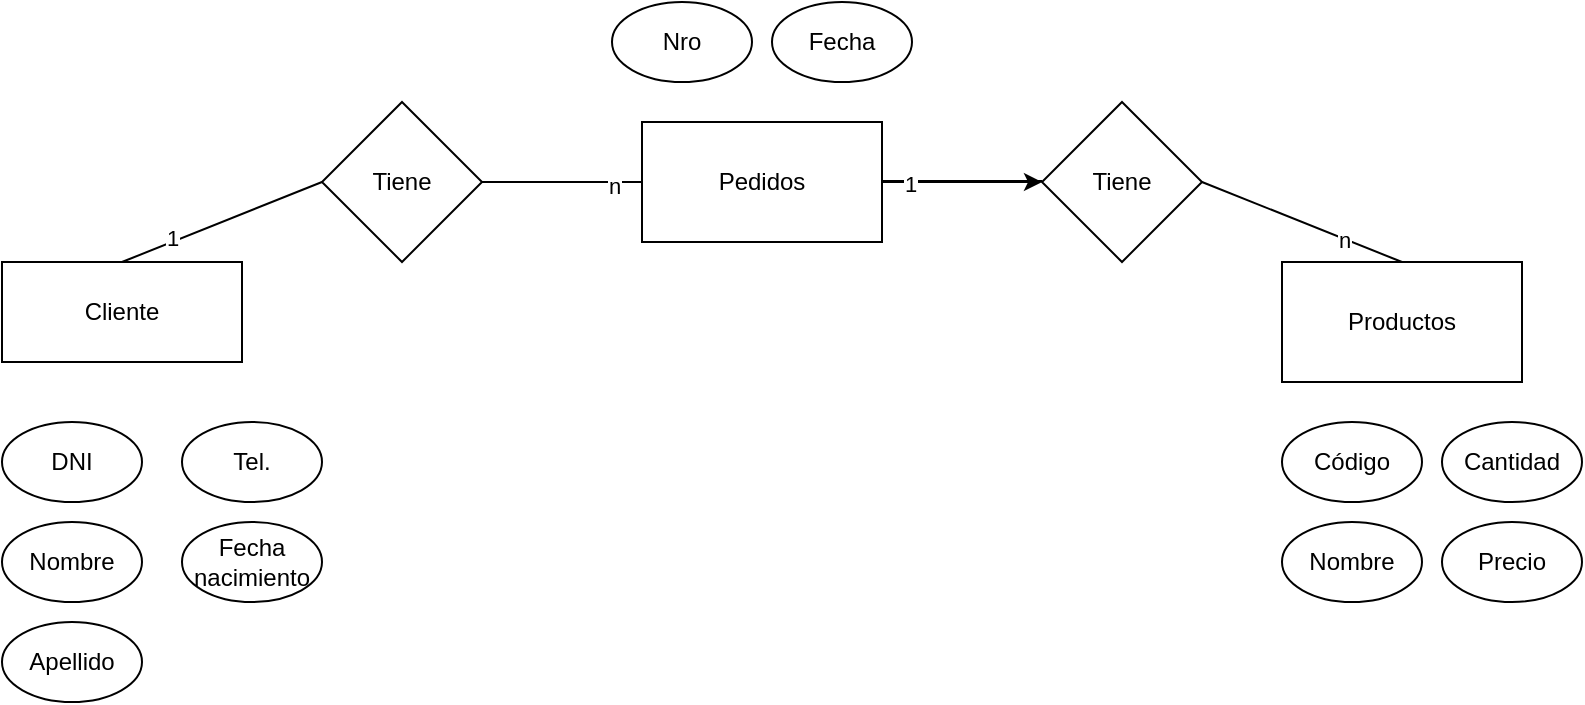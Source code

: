 <mxfile version="20.3.2" type="github">
  <diagram id="AvsYB0YI7WET9i5dmit7" name="Page-1">
    <mxGraphModel dx="879" dy="601" grid="1" gridSize="10" guides="1" tooltips="1" connect="1" arrows="1" fold="1" page="1" pageScale="1" pageWidth="850" pageHeight="1100" math="0" shadow="0">
      <root>
        <mxCell id="0" />
        <mxCell id="1" parent="0" />
        <mxCell id="5TN1G6xjI4NDvHrWanWj-1" value="Cliente" style="rounded=0;whiteSpace=wrap;html=1;" vertex="1" parent="1">
          <mxGeometry x="160" y="240" width="120" height="50" as="geometry" />
        </mxCell>
        <mxCell id="5TN1G6xjI4NDvHrWanWj-22" value="" style="edgeStyle=orthogonalEdgeStyle;rounded=0;orthogonalLoop=1;jettySize=auto;html=1;" edge="1" parent="1" source="5TN1G6xjI4NDvHrWanWj-2" target="5TN1G6xjI4NDvHrWanWj-5">
          <mxGeometry relative="1" as="geometry" />
        </mxCell>
        <mxCell id="5TN1G6xjI4NDvHrWanWj-2" value="Pedidos" style="rounded=0;whiteSpace=wrap;html=1;" vertex="1" parent="1">
          <mxGeometry x="480" y="170" width="120" height="60" as="geometry" />
        </mxCell>
        <mxCell id="5TN1G6xjI4NDvHrWanWj-3" value="Productos" style="rounded=0;whiteSpace=wrap;html=1;" vertex="1" parent="1">
          <mxGeometry x="800" y="240" width="120" height="60" as="geometry" />
        </mxCell>
        <mxCell id="5TN1G6xjI4NDvHrWanWj-4" value="Tiene" style="rhombus;whiteSpace=wrap;html=1;" vertex="1" parent="1">
          <mxGeometry x="320" y="160" width="80" height="80" as="geometry" />
        </mxCell>
        <mxCell id="5TN1G6xjI4NDvHrWanWj-5" value="Tiene" style="rhombus;whiteSpace=wrap;html=1;" vertex="1" parent="1">
          <mxGeometry x="680" y="160" width="80" height="80" as="geometry" />
        </mxCell>
        <mxCell id="5TN1G6xjI4NDvHrWanWj-7" value="" style="endArrow=none;html=1;rounded=0;exitX=0.5;exitY=0;exitDx=0;exitDy=0;entryX=0;entryY=0.5;entryDx=0;entryDy=0;" edge="1" parent="1" source="5TN1G6xjI4NDvHrWanWj-1" target="5TN1G6xjI4NDvHrWanWj-4">
          <mxGeometry width="50" height="50" relative="1" as="geometry">
            <mxPoint x="280" y="290" as="sourcePoint" />
            <mxPoint x="330" y="240" as="targetPoint" />
          </mxGeometry>
        </mxCell>
        <mxCell id="5TN1G6xjI4NDvHrWanWj-24" value="1" style="edgeLabel;html=1;align=center;verticalAlign=middle;resizable=0;points=[];" vertex="1" connectable="0" parent="5TN1G6xjI4NDvHrWanWj-7">
          <mxGeometry x="-0.486" y="2" relative="1" as="geometry">
            <mxPoint as="offset" />
          </mxGeometry>
        </mxCell>
        <mxCell id="5TN1G6xjI4NDvHrWanWj-8" value="" style="endArrow=none;html=1;rounded=0;exitX=0.5;exitY=0;exitDx=0;exitDy=0;entryX=0;entryY=0.5;entryDx=0;entryDy=0;" edge="1" parent="1" target="5TN1G6xjI4NDvHrWanWj-2">
          <mxGeometry width="50" height="50" relative="1" as="geometry">
            <mxPoint x="400" y="200" as="sourcePoint" />
            <mxPoint x="500" y="160" as="targetPoint" />
          </mxGeometry>
        </mxCell>
        <mxCell id="5TN1G6xjI4NDvHrWanWj-21" value="n" style="edgeLabel;html=1;align=center;verticalAlign=middle;resizable=0;points=[];" vertex="1" connectable="0" parent="5TN1G6xjI4NDvHrWanWj-8">
          <mxGeometry x="0.65" y="-2" relative="1" as="geometry">
            <mxPoint as="offset" />
          </mxGeometry>
        </mxCell>
        <mxCell id="5TN1G6xjI4NDvHrWanWj-9" value="" style="endArrow=none;html=1;rounded=0;exitX=0.5;exitY=0;exitDx=0;exitDy=0;entryX=0;entryY=0.5;entryDx=0;entryDy=0;" edge="1" parent="1">
          <mxGeometry width="50" height="50" relative="1" as="geometry">
            <mxPoint x="600" y="199.5" as="sourcePoint" />
            <mxPoint x="680" y="199.5" as="targetPoint" />
          </mxGeometry>
        </mxCell>
        <mxCell id="5TN1G6xjI4NDvHrWanWj-23" value="1" style="edgeLabel;html=1;align=center;verticalAlign=middle;resizable=0;points=[];" vertex="1" connectable="0" parent="5TN1G6xjI4NDvHrWanWj-9">
          <mxGeometry x="-0.65" relative="1" as="geometry">
            <mxPoint y="1" as="offset" />
          </mxGeometry>
        </mxCell>
        <mxCell id="5TN1G6xjI4NDvHrWanWj-10" value="" style="endArrow=none;html=1;rounded=0;exitX=0.5;exitY=0;exitDx=0;exitDy=0;entryX=0.5;entryY=0;entryDx=0;entryDy=0;" edge="1" parent="1" target="5TN1G6xjI4NDvHrWanWj-3">
          <mxGeometry width="50" height="50" relative="1" as="geometry">
            <mxPoint x="760" y="200" as="sourcePoint" />
            <mxPoint x="860" y="160" as="targetPoint" />
          </mxGeometry>
        </mxCell>
        <mxCell id="5TN1G6xjI4NDvHrWanWj-25" value="n" style="edgeLabel;html=1;align=center;verticalAlign=middle;resizable=0;points=[];" vertex="1" connectable="0" parent="5TN1G6xjI4NDvHrWanWj-10">
          <mxGeometry x="0.424" y="-1" relative="1" as="geometry">
            <mxPoint y="-1" as="offset" />
          </mxGeometry>
        </mxCell>
        <mxCell id="5TN1G6xjI4NDvHrWanWj-12" value="Nombre" style="ellipse;whiteSpace=wrap;html=1;" vertex="1" parent="1">
          <mxGeometry x="160" y="370" width="70" height="40" as="geometry" />
        </mxCell>
        <mxCell id="5TN1G6xjI4NDvHrWanWj-13" value="Tel." style="ellipse;whiteSpace=wrap;html=1;" vertex="1" parent="1">
          <mxGeometry x="250" y="320" width="70" height="40" as="geometry" />
        </mxCell>
        <mxCell id="5TN1G6xjI4NDvHrWanWj-14" value="DNI" style="ellipse;whiteSpace=wrap;html=1;" vertex="1" parent="1">
          <mxGeometry x="160" y="320" width="70" height="40" as="geometry" />
        </mxCell>
        <mxCell id="5TN1G6xjI4NDvHrWanWj-16" value="Fecha nacimiento" style="ellipse;whiteSpace=wrap;html=1;" vertex="1" parent="1">
          <mxGeometry x="250" y="370" width="70" height="40" as="geometry" />
        </mxCell>
        <mxCell id="5TN1G6xjI4NDvHrWanWj-17" value="Apellido" style="ellipse;whiteSpace=wrap;html=1;" vertex="1" parent="1">
          <mxGeometry x="160" y="420" width="70" height="40" as="geometry" />
        </mxCell>
        <mxCell id="5TN1G6xjI4NDvHrWanWj-19" value="Fecha" style="ellipse;whiteSpace=wrap;html=1;" vertex="1" parent="1">
          <mxGeometry x="545" y="110" width="70" height="40" as="geometry" />
        </mxCell>
        <mxCell id="5TN1G6xjI4NDvHrWanWj-20" value="Nro" style="ellipse;whiteSpace=wrap;html=1;" vertex="1" parent="1">
          <mxGeometry x="465" y="110" width="70" height="40" as="geometry" />
        </mxCell>
        <mxCell id="5TN1G6xjI4NDvHrWanWj-26" value="Cantidad" style="ellipse;whiteSpace=wrap;html=1;" vertex="1" parent="1">
          <mxGeometry x="880" y="320" width="70" height="40" as="geometry" />
        </mxCell>
        <mxCell id="5TN1G6xjI4NDvHrWanWj-27" value="Precio" style="ellipse;whiteSpace=wrap;html=1;" vertex="1" parent="1">
          <mxGeometry x="880" y="370" width="70" height="40" as="geometry" />
        </mxCell>
        <mxCell id="5TN1G6xjI4NDvHrWanWj-28" value="Nombre" style="ellipse;whiteSpace=wrap;html=1;" vertex="1" parent="1">
          <mxGeometry x="800" y="370" width="70" height="40" as="geometry" />
        </mxCell>
        <mxCell id="5TN1G6xjI4NDvHrWanWj-29" value="Código" style="ellipse;whiteSpace=wrap;html=1;" vertex="1" parent="1">
          <mxGeometry x="800" y="320" width="70" height="40" as="geometry" />
        </mxCell>
      </root>
    </mxGraphModel>
  </diagram>
</mxfile>
